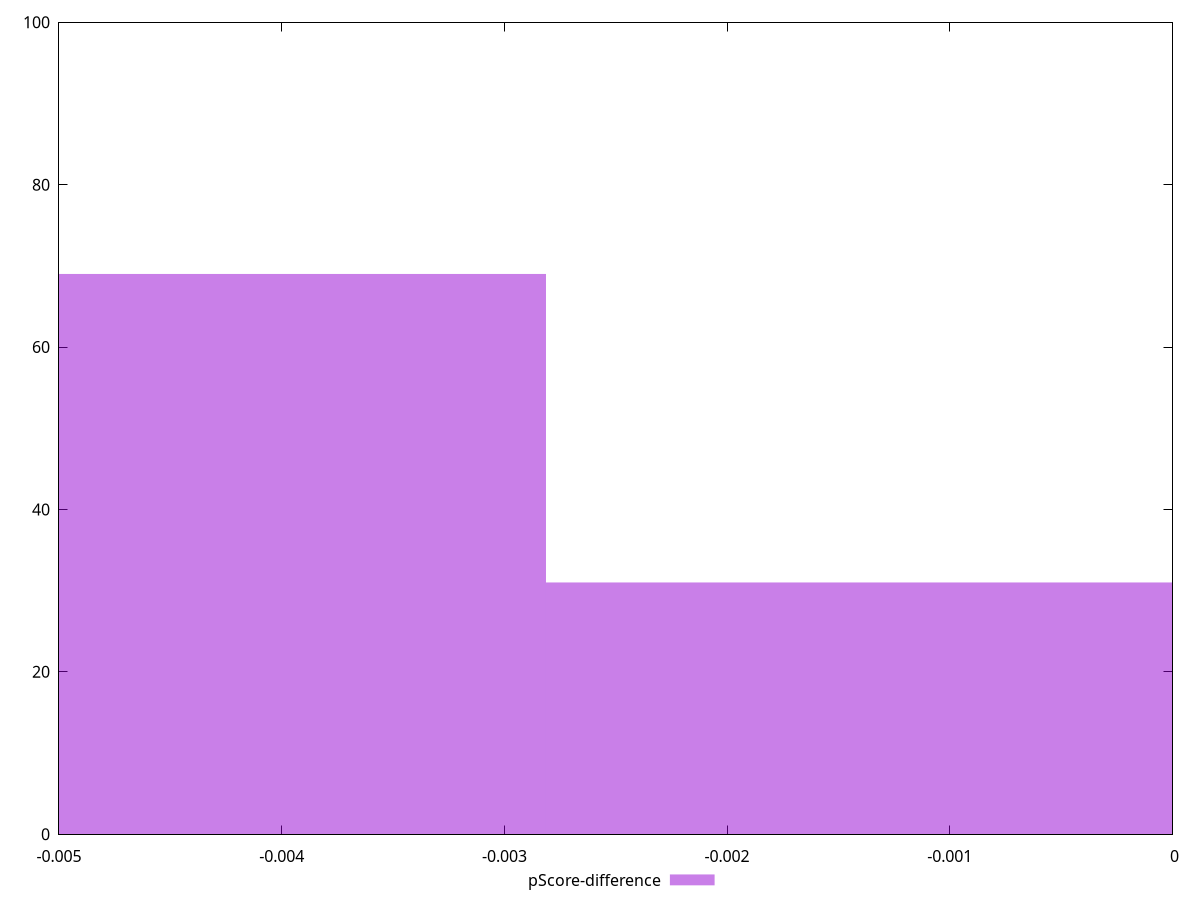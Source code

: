 reset

$pScoreDifference <<EOF
0 31
-0.005626515187353787 69
EOF

set key outside below
set boxwidth 0.005626515187353787
set xrange [-0.0050000000000000044:0]
set yrange [0:100]
set trange [0:100]
set style fill transparent solid 0.5 noborder
set terminal svg size 640, 490 enhanced background rgb 'white'
set output "report_00018_2021-02-10T15-25-16.877Z/unused-css-rules/samples/pages+cached+noadtech/pScore-difference/histogram.svg"

plot $pScoreDifference title "pScore-difference" with boxes

reset
